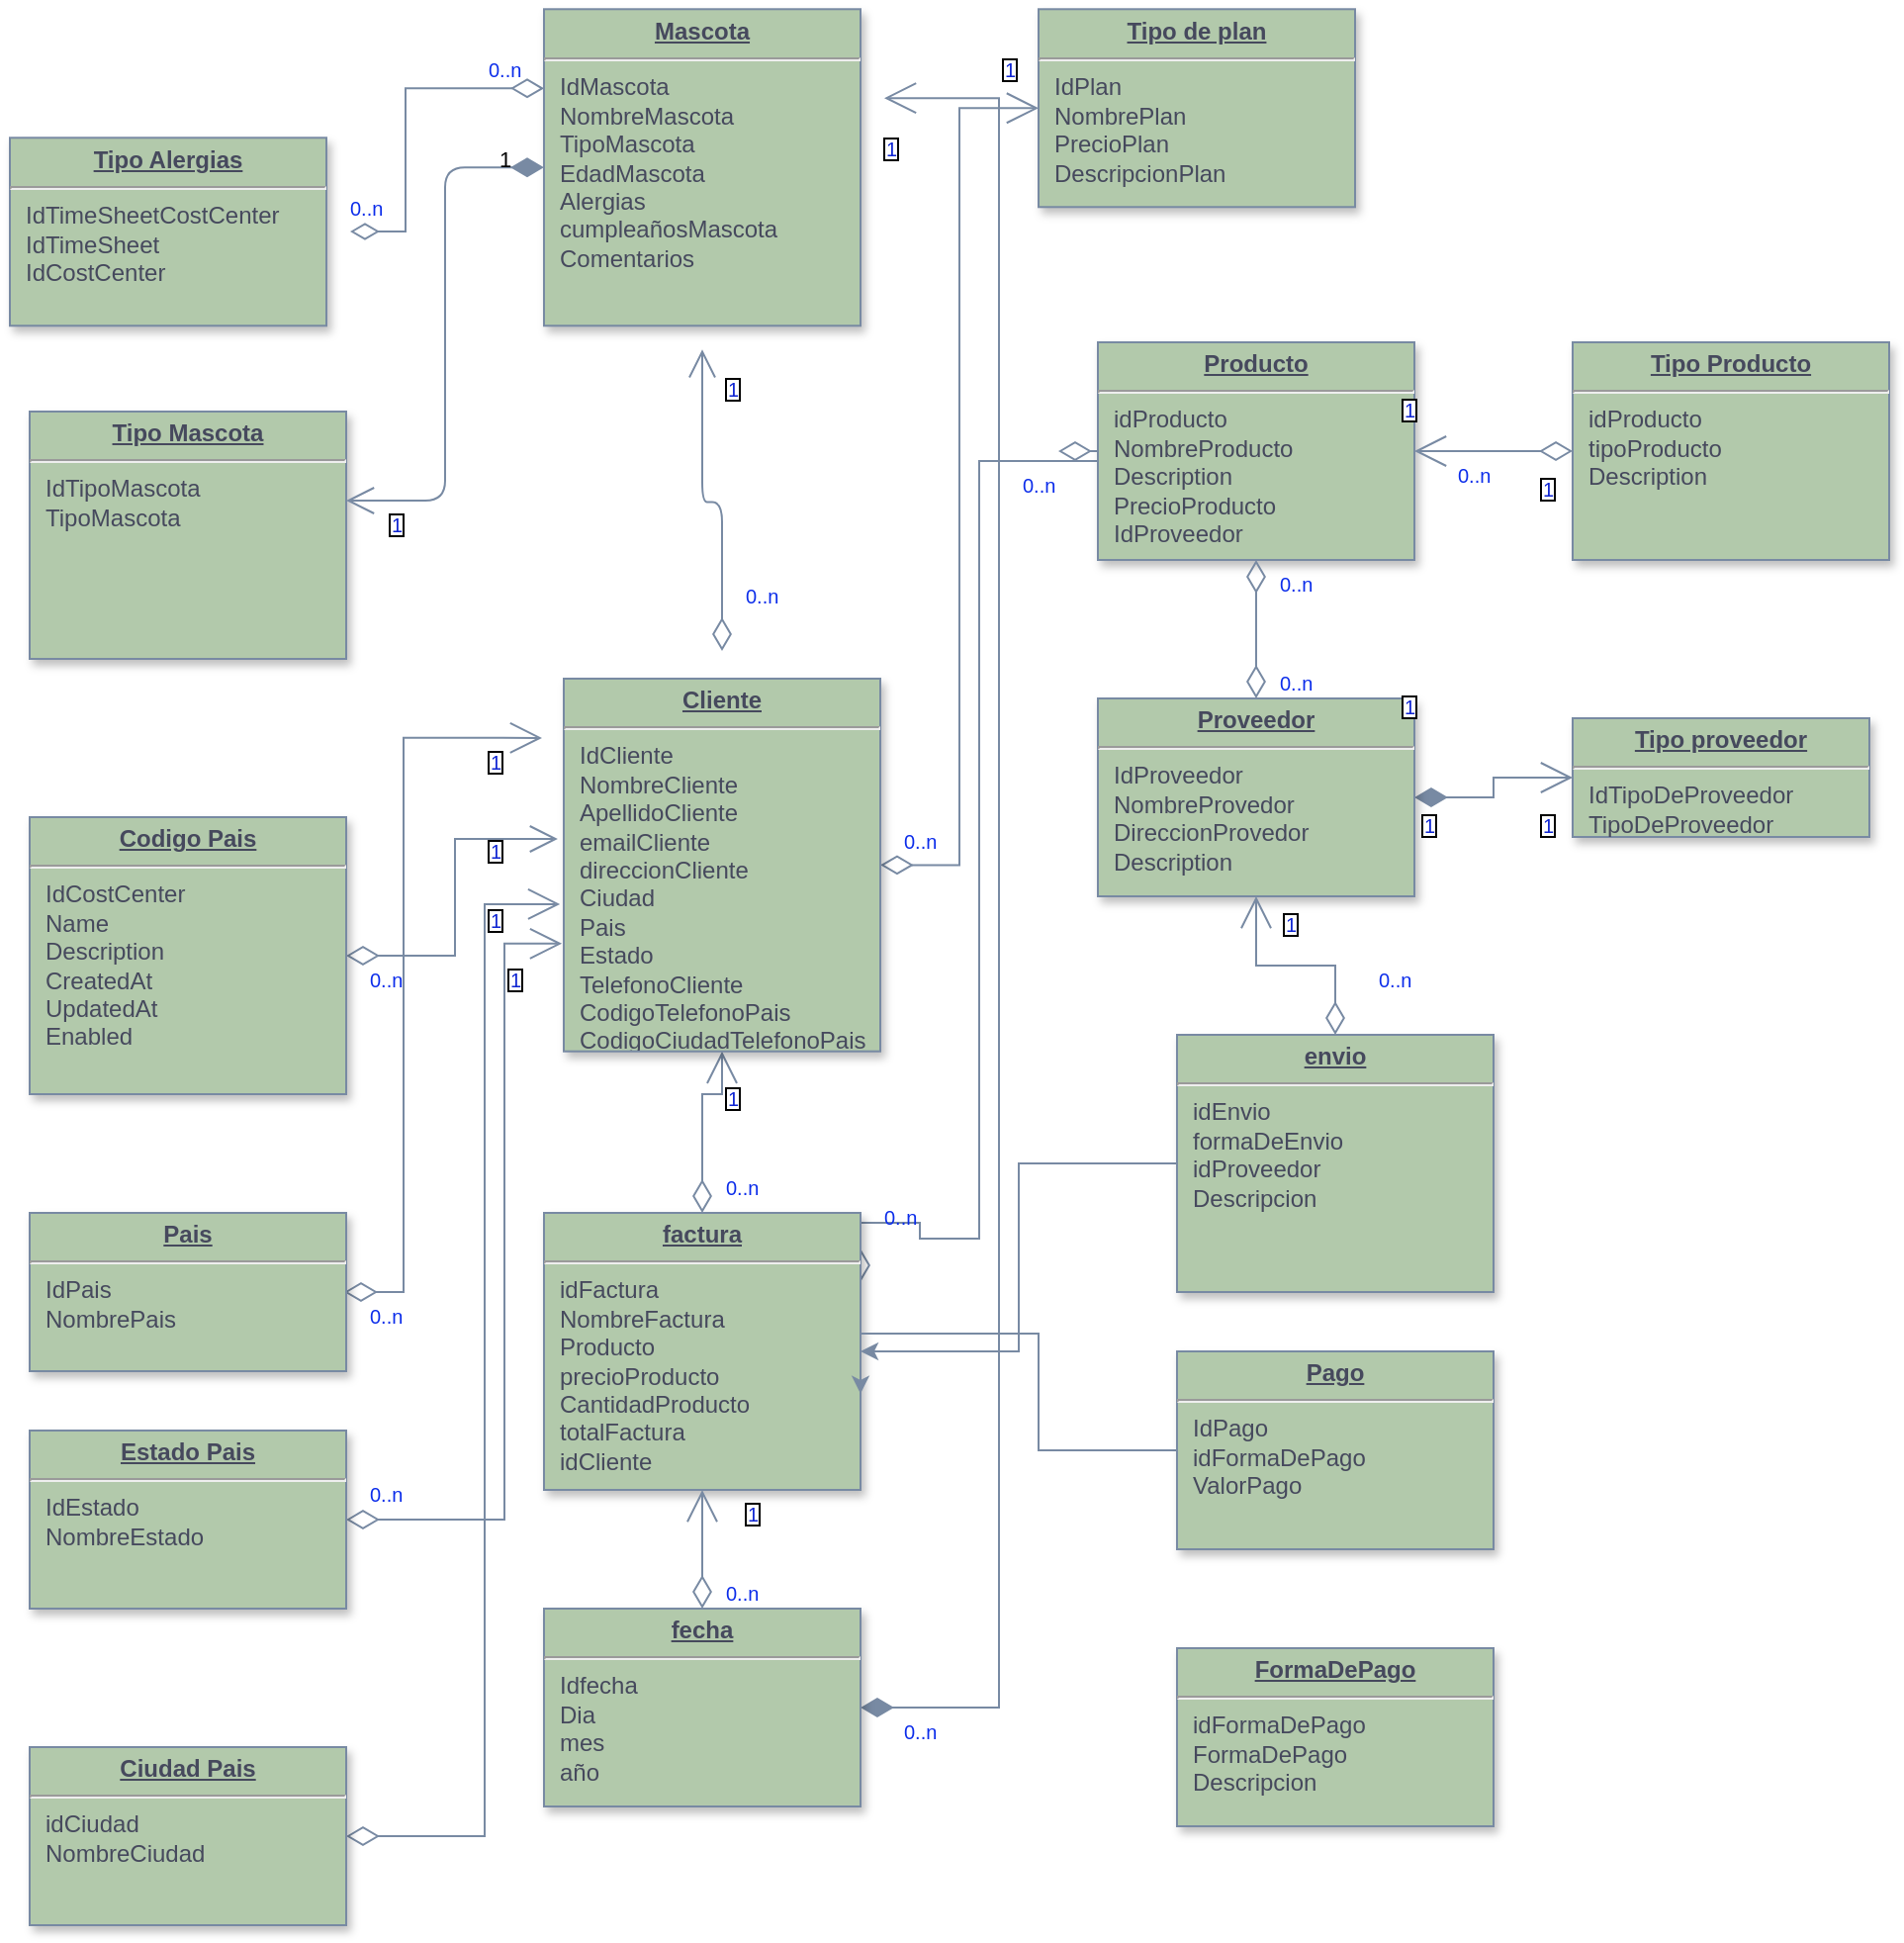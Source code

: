 <mxfile version="21.5.2" type="github">
  <diagram name="Page-1" id="efa7a0a1-bf9b-a30e-e6df-94a7791c09e9">
    <mxGraphModel dx="954" dy="616" grid="1" gridSize="10" guides="1" tooltips="1" connect="1" arrows="1" fold="1" page="1" pageScale="1" pageWidth="826" pageHeight="1169" background="none" math="0" shadow="0">
      <root>
        <mxCell id="0" />
        <mxCell id="1" parent="0" />
        <mxCell id="gGvGNdHiFjoysnDy3TcG-156" style="edgeStyle=orthogonalEdgeStyle;rounded=0;orthogonalLoop=1;jettySize=auto;html=1;entryX=1;entryY=0.25;entryDx=0;entryDy=0;strokeColor=#788AA3;fontColor=#46495D;fillColor=#B2C9AB;startArrow=diamondThin;startFill=0;endArrow=diamondThin;endFill=0;targetPerimeterSpacing=12;endSize=14;sourcePerimeterSpacing=12;startSize=14;" edge="1" parent="1" target="26">
          <mxGeometry relative="1" as="geometry">
            <mxPoint x="540" y="245" as="sourcePoint" />
            <Array as="points">
              <mxPoint x="560" y="245" />
              <mxPoint x="560" y="250" />
              <mxPoint x="500" y="250" />
              <mxPoint x="500" y="643" />
              <mxPoint x="470" y="643" />
              <mxPoint x="470" y="635" />
            </Array>
          </mxGeometry>
        </mxCell>
        <mxCell id="19" value="&lt;p style=&quot;margin: 0px; margin-top: 4px; text-align: center; text-decoration: underline;&quot;&gt;&lt;strong&gt;Producto&lt;/strong&gt;&lt;/p&gt;&lt;hr&gt;&lt;p style=&quot;margin: 0px; margin-left: 8px;&quot;&gt;idProducto&lt;/p&gt;&lt;p style=&quot;margin: 0px; margin-left: 8px;&quot;&gt;NombreProducto&lt;/p&gt;&lt;p style=&quot;margin: 0px; margin-left: 8px;&quot;&gt;Description&lt;/p&gt;&lt;p style=&quot;margin: 0px; margin-left: 8px;&quot;&gt;PrecioProducto&lt;/p&gt;&lt;p style=&quot;margin: 0px; margin-left: 8px;&quot;&gt;IdProveedor&lt;/p&gt;" style="verticalAlign=top;align=left;overflow=fill;fontSize=12;fontFamily=Helvetica;html=1;strokeColor=#788AA3;shadow=1;fillColor=#B2C9AB;fontColor=#46495D;labelBackgroundColor=none;" parent="1" vertex="1">
          <mxGeometry x="560" y="190" width="160" height="110" as="geometry" />
        </mxCell>
        <mxCell id="20" value="&lt;p style=&quot;margin: 0px; margin-top: 4px; text-align: center; text-decoration: underline;&quot;&gt;&lt;strong&gt;Tipo Mascota&lt;/strong&gt;&lt;/p&gt;&lt;hr&gt;&lt;p style=&quot;margin: 0px; margin-left: 8px;&quot;&gt;IdTipoMascota&lt;/p&gt;&lt;p style=&quot;margin: 0px; margin-left: 8px;&quot;&gt;TipoMascota&lt;/p&gt;" style="verticalAlign=top;align=left;overflow=fill;fontSize=12;fontFamily=Helvetica;html=1;strokeColor=#788AA3;shadow=1;fillColor=#B2C9AB;fontColor=#46495D;labelBackgroundColor=none;" parent="1" vertex="1">
          <mxGeometry x="20.0" y="225.0" width="160" height="125" as="geometry" />
        </mxCell>
        <mxCell id="gGvGNdHiFjoysnDy3TcG-118" style="edgeStyle=orthogonalEdgeStyle;rounded=0;orthogonalLoop=1;jettySize=auto;html=1;exitX=0;exitY=0.25;exitDx=0;exitDy=0;labelBackgroundColor=none;strokeColor=#788AA3;fontColor=default;startArrow=diamondThin;startFill=0;endSize=12;startSize=14;endArrow=diamondThin;endFill=0;targetPerimeterSpacing=12;sourcePerimeterSpacing=14;" edge="1" parent="1" source="21" target="31">
          <mxGeometry relative="1" as="geometry">
            <Array as="points">
              <mxPoint x="210" y="62" />
              <mxPoint x="210" y="134" />
            </Array>
          </mxGeometry>
        </mxCell>
        <mxCell id="21" value="&lt;p style=&quot;margin: 0px; margin-top: 4px; text-align: center; text-decoration: underline;&quot;&gt;&lt;strong&gt;Mascota&lt;/strong&gt;&lt;/p&gt;&lt;hr&gt;&lt;p style=&quot;margin: 0px; margin-left: 8px;&quot;&gt;IdMascota&lt;/p&gt;&lt;p style=&quot;margin: 0px; margin-left: 8px;&quot;&gt;NombreMascota&lt;/p&gt;&lt;p style=&quot;margin: 0px; margin-left: 8px;&quot;&gt;TipoMascota&lt;/p&gt;&lt;p style=&quot;margin: 0px; margin-left: 8px;&quot;&gt;EdadMascota&lt;/p&gt;&lt;p style=&quot;margin: 0px; margin-left: 8px;&quot;&gt;Alergias&lt;/p&gt;&lt;p style=&quot;margin: 0px; margin-left: 8px;&quot;&gt;cumpleañosMascota&lt;/p&gt;&lt;p style=&quot;margin: 0px; margin-left: 8px;&quot;&gt;Comentarios&lt;/p&gt;" style="verticalAlign=top;align=left;overflow=fill;fontSize=12;fontFamily=Helvetica;html=1;strokeColor=#788AA3;shadow=1;fillColor=#B2C9AB;fontColor=#46495D;labelBackgroundColor=none;" parent="1" vertex="1">
          <mxGeometry x="280" y="21.64" width="160" height="160" as="geometry" />
        </mxCell>
        <mxCell id="23" value="&lt;p style=&quot;margin: 0px; margin-top: 4px; text-align: center; text-decoration: underline;&quot;&gt;&lt;b&gt;Tipo de plan&lt;/b&gt;&lt;/p&gt;&lt;hr&gt;&lt;p style=&quot;margin: 0px; margin-left: 8px;&quot;&gt;IdPlan&lt;/p&gt;&lt;p style=&quot;margin: 0px; margin-left: 8px;&quot;&gt;NombrePlan&lt;/p&gt;&lt;p style=&quot;margin: 0px; margin-left: 8px;&quot;&gt;PrecioPlan&lt;/p&gt;&lt;p style=&quot;margin: 0px; margin-left: 8px;&quot;&gt;DescripcionPlan&lt;/p&gt;" style="verticalAlign=top;align=left;overflow=fill;fontSize=12;fontFamily=Helvetica;html=1;strokeColor=#788AA3;shadow=1;fillColor=#B2C9AB;fontColor=#46495D;labelBackgroundColor=none;" parent="1" vertex="1">
          <mxGeometry x="530.0" y="21.64" width="160" height="100" as="geometry" />
        </mxCell>
        <mxCell id="gGvGNdHiFjoysnDy3TcG-122" style="edgeStyle=orthogonalEdgeStyle;rounded=0;orthogonalLoop=1;jettySize=auto;html=1;exitX=0.5;exitY=0;exitDx=0;exitDy=0;entryX=0.5;entryY=1;entryDx=0;entryDy=0;labelBackgroundColor=none;strokeColor=#788AA3;fontColor=default;startArrow=diamondThin;startFill=0;endArrow=diamondThin;endFill=0;targetPerimeterSpacing=12;endSize=14;sourcePerimeterSpacing=12;startSize=14;" edge="1" parent="1" source="24" target="19">
          <mxGeometry relative="1" as="geometry" />
        </mxCell>
        <mxCell id="gGvGNdHiFjoysnDy3TcG-128" style="edgeStyle=orthogonalEdgeStyle;rounded=0;orthogonalLoop=1;jettySize=auto;html=1;entryX=0;entryY=0.5;entryDx=0;entryDy=0;strokeColor=#788AA3;fontColor=#46495D;fillColor=#B2C9AB;startArrow=diamondThin;startFill=1;targetPerimeterSpacing=12;endSize=14;sourcePerimeterSpacing=12;startSize=14;endArrow=open;endFill=0;exitX=1;exitY=0.5;exitDx=0;exitDy=0;" edge="1" parent="1" source="24" target="27">
          <mxGeometry relative="1" as="geometry">
            <mxPoint x="710" y="510" as="sourcePoint" />
          </mxGeometry>
        </mxCell>
        <mxCell id="24" value="&lt;p style=&quot;margin: 0px; margin-top: 4px; text-align: center; text-decoration: underline;&quot;&gt;&lt;strong&gt;Proveedor&lt;/strong&gt;&lt;/p&gt;&lt;hr&gt;&lt;p style=&quot;margin: 0px; margin-left: 8px;&quot;&gt;IdProveedor&lt;/p&gt;&lt;p style=&quot;margin: 0px; margin-left: 8px;&quot;&gt;NombreProvedor&lt;/p&gt;&lt;p style=&quot;margin: 0px; margin-left: 8px;&quot;&gt;DireccionProvedor&lt;/p&gt;&lt;p style=&quot;margin: 0px; margin-left: 8px;&quot;&gt;Description&lt;/p&gt;" style="verticalAlign=top;align=left;overflow=fill;fontSize=12;fontFamily=Helvetica;html=1;strokeColor=#788AA3;shadow=1;fillColor=#B2C9AB;fontColor=#46495D;labelBackgroundColor=none;" parent="1" vertex="1">
          <mxGeometry x="560" y="370" width="160" height="100" as="geometry" />
        </mxCell>
        <mxCell id="gGvGNdHiFjoysnDy3TcG-119" style="edgeStyle=orthogonalEdgeStyle;rounded=0;orthogonalLoop=1;jettySize=auto;html=1;exitX=1;exitY=0.5;exitDx=0;exitDy=0;entryX=0;entryY=0.5;entryDx=0;entryDy=0;labelBackgroundColor=none;strokeColor=#788AA3;fontColor=default;startArrow=diamondThin;startFill=0;targetPerimeterSpacing=12;endSize=14;sourcePerimeterSpacing=12;startSize=14;endArrow=open;endFill=0;" edge="1" parent="1" source="25" target="23">
          <mxGeometry relative="1" as="geometry" />
        </mxCell>
        <mxCell id="gGvGNdHiFjoysnDy3TcG-126" style="edgeStyle=orthogonalEdgeStyle;rounded=0;orthogonalLoop=1;jettySize=auto;html=1;exitX=0.5;exitY=1;exitDx=0;exitDy=0;entryX=0.5;entryY=0;entryDx=0;entryDy=0;strokeColor=#788AA3;fontColor=#46495D;fillColor=#B2C9AB;endArrow=diamondThin;endFill=0;startArrow=open;startFill=0;targetPerimeterSpacing=12;endSize=14;sourcePerimeterSpacing=12;startSize=14;" edge="1" parent="1" source="25" target="26">
          <mxGeometry relative="1" as="geometry">
            <Array as="points">
              <mxPoint x="370" y="570" />
              <mxPoint x="360" y="570" />
            </Array>
          </mxGeometry>
        </mxCell>
        <mxCell id="25" value="&lt;p style=&quot;margin: 0px; margin-top: 4px; text-align: center; text-decoration: underline;&quot;&gt;&lt;strong&gt;Cliente&lt;/strong&gt;&lt;/p&gt;&lt;hr&gt;&lt;p style=&quot;margin: 0px; margin-left: 8px;&quot;&gt;IdCliente&lt;/p&gt;&lt;p style=&quot;margin: 0px; margin-left: 8px;&quot;&gt;NombreCliente&lt;/p&gt;&lt;p style=&quot;margin: 0px; margin-left: 8px;&quot;&gt;ApellidoCliente&lt;/p&gt;&lt;p style=&quot;margin: 0px; margin-left: 8px;&quot;&gt;emailCliente&lt;/p&gt;&lt;p style=&quot;margin: 0px; margin-left: 8px;&quot;&gt;direccionCliente&lt;/p&gt;&lt;p style=&quot;margin: 0px; margin-left: 8px;&quot;&gt;Ciudad&lt;/p&gt;&lt;p style=&quot;margin: 0px; margin-left: 8px;&quot;&gt;Pais&lt;/p&gt;&lt;p style=&quot;margin: 0px; margin-left: 8px;&quot;&gt;Estado&lt;/p&gt;&lt;p style=&quot;margin: 0px; margin-left: 8px;&quot;&gt;TelefonoCliente&lt;/p&gt;&lt;p style=&quot;margin: 0px; margin-left: 8px;&quot;&gt;CodigoTelefonoPais&lt;/p&gt;&lt;p style=&quot;margin: 0px; margin-left: 8px;&quot;&gt;CodigoCiudadTelefonoPais&lt;/p&gt;" style="verticalAlign=top;align=left;overflow=fill;fontSize=12;fontFamily=Helvetica;html=1;strokeColor=#788AA3;shadow=1;fillColor=#B2C9AB;fontColor=#46495D;labelBackgroundColor=none;" parent="1" vertex="1">
          <mxGeometry x="290" y="360" width="160" height="188.36" as="geometry" />
        </mxCell>
        <mxCell id="26" value="&lt;p style=&quot;margin: 0px; margin-top: 4px; text-align: center; text-decoration: underline;&quot;&gt;&lt;strong&gt;factura&lt;/strong&gt;&lt;/p&gt;&lt;hr&gt;&lt;p style=&quot;margin: 0px; margin-left: 8px;&quot;&gt;idFactura&lt;/p&gt;&lt;p style=&quot;margin: 0px; margin-left: 8px;&quot;&gt;NombreFactura&lt;/p&gt;&lt;p style=&quot;margin: 0px; margin-left: 8px;&quot;&gt;Producto&lt;/p&gt;&lt;p style=&quot;margin: 0px; margin-left: 8px;&quot;&gt;precioProducto&lt;/p&gt;&lt;p style=&quot;margin: 0px; margin-left: 8px;&quot;&gt;CantidadProducto&lt;/p&gt;&lt;p style=&quot;margin: 0px; margin-left: 8px;&quot;&gt;totalFactura&lt;/p&gt;&lt;p style=&quot;margin: 0px; margin-left: 8px;&quot;&gt;idCliente&lt;/p&gt;" style="verticalAlign=top;align=left;overflow=fill;fontSize=12;fontFamily=Helvetica;html=1;strokeColor=#788AA3;shadow=1;fillColor=#B2C9AB;fontColor=#46495D;labelBackgroundColor=none;" parent="1" vertex="1">
          <mxGeometry x="280" y="630" width="160" height="140" as="geometry" />
        </mxCell>
        <mxCell id="27" value="&lt;p style=&quot;margin: 0px; margin-top: 4px; text-align: center; text-decoration: underline;&quot;&gt;&lt;strong&gt;Tipo proveedor&lt;/strong&gt;&lt;/p&gt;&lt;hr&gt;&lt;p style=&quot;margin: 0px; margin-left: 8px;&quot;&gt;IdTipoDeProveedor&lt;br&gt;TipoDeProveedor&lt;/p&gt;&lt;p style=&quot;margin: 0px; margin-left: 8px;&quot;&gt;&lt;br&gt;&lt;/p&gt;" style="verticalAlign=top;align=left;overflow=fill;fontSize=12;fontFamily=Helvetica;html=1;strokeColor=#788AA3;shadow=1;fillColor=#B2C9AB;fontColor=#46495D;labelBackgroundColor=none;" parent="1" vertex="1">
          <mxGeometry x="800" y="380" width="150" height="60" as="geometry" />
        </mxCell>
        <mxCell id="gGvGNdHiFjoysnDy3TcG-135" style="edgeStyle=orthogonalEdgeStyle;rounded=0;orthogonalLoop=1;jettySize=auto;html=1;exitX=1;exitY=0.5;exitDx=0;exitDy=0;entryX=0;entryY=0.159;entryDx=0;entryDy=0;entryPerimeter=0;strokeColor=#788AA3;fontColor=#46495D;fillColor=#B2C9AB;targetPerimeterSpacing=12;endSize=14;sourcePerimeterSpacing=12;startSize=14;startArrow=diamondThin;startFill=0;endArrow=open;endFill=0;" edge="1" parent="1">
          <mxGeometry relative="1" as="geometry">
            <mxPoint x="179" y="670" as="sourcePoint" />
            <mxPoint x="279" y="389.949" as="targetPoint" />
            <Array as="points">
              <mxPoint x="209" y="670" />
              <mxPoint x="209" y="390" />
            </Array>
          </mxGeometry>
        </mxCell>
        <mxCell id="28" value="&lt;p style=&quot;margin: 0px; margin-top: 4px; text-align: center; text-decoration: underline;&quot;&gt;&lt;strong&gt;Pais&lt;/strong&gt;&lt;/p&gt;&lt;hr&gt;&lt;p style=&quot;margin: 0px; margin-left: 8px;&quot;&gt;IdPais&lt;/p&gt;&lt;p style=&quot;margin: 0px; margin-left: 8px;&quot;&gt;NombrePais&lt;/p&gt;" style="verticalAlign=top;align=left;overflow=fill;fontSize=12;fontFamily=Helvetica;html=1;strokeColor=#788AA3;shadow=1;fillColor=#B2C9AB;fontColor=#46495D;labelBackgroundColor=none;" parent="1" vertex="1">
          <mxGeometry x="20" y="630" width="160" height="80" as="geometry" />
        </mxCell>
        <mxCell id="gGvGNdHiFjoysnDy3TcG-121" style="edgeStyle=orthogonalEdgeStyle;rounded=0;orthogonalLoop=1;jettySize=auto;html=1;exitX=0;exitY=0.5;exitDx=0;exitDy=0;entryX=1;entryY=0.5;entryDx=0;entryDy=0;labelBackgroundColor=none;strokeColor=#788AA3;fontColor=default;startArrow=diamondThin;startFill=0;endArrow=open;endFill=0;targetPerimeterSpacing=12;endSize=14;sourcePerimeterSpacing=12;startSize=14;" edge="1" parent="1" source="29" target="19">
          <mxGeometry relative="1" as="geometry" />
        </mxCell>
        <mxCell id="29" value="&lt;p style=&quot;margin: 0px; margin-top: 4px; text-align: center; text-decoration: underline;&quot;&gt;&lt;b&gt;Tipo Producto&lt;/b&gt;&lt;/p&gt;&lt;hr&gt;&lt;p style=&quot;margin: 0px; margin-left: 8px;&quot;&gt;idProducto&lt;/p&gt;&lt;p style=&quot;margin: 0px; margin-left: 8px;&quot;&gt;tipoProducto&lt;/p&gt;&lt;p style=&quot;margin: 0px; margin-left: 8px;&quot;&gt;Description&lt;/p&gt;&lt;p style=&quot;margin: 0px; margin-left: 8px;&quot;&gt;&lt;br&gt;&lt;/p&gt;" style="verticalAlign=top;align=left;overflow=fill;fontSize=12;fontFamily=Helvetica;html=1;strokeColor=#788AA3;shadow=1;fillColor=#B2C9AB;fontColor=#46495D;labelBackgroundColor=none;" parent="1" vertex="1">
          <mxGeometry x="800" y="190" width="160" height="110" as="geometry" />
        </mxCell>
        <mxCell id="gGvGNdHiFjoysnDy3TcG-129" style="edgeStyle=orthogonalEdgeStyle;rounded=0;orthogonalLoop=1;jettySize=auto;html=1;exitX=0;exitY=0.5;exitDx=0;exitDy=0;strokeColor=#788AA3;fontColor=#46495D;fillColor=#B2C9AB;" edge="1" parent="1" source="30" target="26">
          <mxGeometry relative="1" as="geometry" />
        </mxCell>
        <mxCell id="gGvGNdHiFjoysnDy3TcG-130" style="edgeStyle=orthogonalEdgeStyle;rounded=0;orthogonalLoop=1;jettySize=auto;html=1;exitX=0.5;exitY=0;exitDx=0;exitDy=0;entryX=0.5;entryY=1;entryDx=0;entryDy=0;strokeColor=#788AA3;fontColor=#46495D;fillColor=#B2C9AB;endArrow=open;endFill=0;startArrow=diamondThin;startFill=0;targetPerimeterSpacing=12;endSize=14;sourcePerimeterSpacing=12;startSize=14;" edge="1" parent="1" source="30" target="24">
          <mxGeometry relative="1" as="geometry" />
        </mxCell>
        <mxCell id="30" value="&lt;p style=&quot;margin: 0px; margin-top: 4px; text-align: center; text-decoration: underline;&quot;&gt;&lt;strong&gt;envio&lt;/strong&gt;&lt;/p&gt;&lt;hr&gt;&lt;p style=&quot;margin: 0px; margin-left: 8px;&quot;&gt;idEnvio&lt;/p&gt;&lt;p style=&quot;margin: 0px; margin-left: 8px;&quot;&gt;formaDeEnvio&lt;/p&gt;&lt;p style=&quot;margin: 0px; margin-left: 8px;&quot;&gt;idProveedor&lt;/p&gt;&lt;p style=&quot;margin: 0px; margin-left: 8px;&quot;&gt;Descripcion&lt;/p&gt;" style="verticalAlign=top;align=left;overflow=fill;fontSize=12;fontFamily=Helvetica;html=1;strokeColor=#788AA3;shadow=1;fillColor=#B2C9AB;fontColor=#46495D;labelBackgroundColor=none;" parent="1" vertex="1">
          <mxGeometry x="600.0" y="540.0" width="160" height="130" as="geometry" />
        </mxCell>
        <mxCell id="31" value="&lt;p style=&quot;margin: 0px; margin-top: 4px; text-align: center; text-decoration: underline;&quot;&gt;&lt;strong&gt;Tipo Alergias&lt;/strong&gt;&lt;/p&gt;&lt;hr&gt;&lt;p style=&quot;margin: 0px; margin-left: 8px;&quot;&gt;IdTimeSheetCostCenter&lt;/p&gt;&lt;p style=&quot;margin: 0px; margin-left: 8px;&quot;&gt;IdTimeSheet&lt;/p&gt;&lt;p style=&quot;margin: 0px; margin-left: 8px;&quot;&gt;IdCostCenter&lt;/p&gt;" style="verticalAlign=top;align=left;overflow=fill;fontSize=12;fontFamily=Helvetica;html=1;strokeColor=#788AA3;shadow=1;fillColor=#B2C9AB;fontColor=#46495D;labelBackgroundColor=none;" parent="1" vertex="1">
          <mxGeometry x="10" y="86.64" width="160" height="95" as="geometry" />
        </mxCell>
        <mxCell id="gGvGNdHiFjoysnDy3TcG-123" style="edgeStyle=orthogonalEdgeStyle;rounded=0;orthogonalLoop=1;jettySize=auto;html=1;exitX=1;exitY=0.5;exitDx=0;exitDy=0;entryX=-0.019;entryY=0.43;entryDx=0;entryDy=0;entryPerimeter=0;labelBackgroundColor=none;strokeColor=#788AA3;fontColor=default;endArrow=open;endFill=0;startArrow=diamondThin;startFill=0;targetPerimeterSpacing=12;sourcePerimeterSpacing=14;endSize=12;startSize=14;" edge="1" parent="1" source="32" target="25">
          <mxGeometry relative="1" as="geometry" />
        </mxCell>
        <mxCell id="32" value="&lt;p style=&quot;margin: 0px; margin-top: 4px; text-align: center; text-decoration: underline;&quot;&gt;&lt;strong&gt;Codigo Pais&lt;/strong&gt;&lt;/p&gt;&lt;hr&gt;&lt;p style=&quot;margin: 0px; margin-left: 8px;&quot;&gt;IdCostCenter&lt;/p&gt;&lt;p style=&quot;margin: 0px; margin-left: 8px;&quot;&gt;Name&lt;/p&gt;&lt;p style=&quot;margin: 0px; margin-left: 8px;&quot;&gt;Description&lt;/p&gt;&lt;p style=&quot;margin: 0px; margin-left: 8px;&quot;&gt;CreatedAt&lt;/p&gt;&lt;p style=&quot;margin: 0px; margin-left: 8px;&quot;&gt;UpdatedAt&lt;/p&gt;&lt;p style=&quot;margin: 0px; margin-left: 8px;&quot;&gt;Enabled&lt;/p&gt;" style="verticalAlign=top;align=left;overflow=fill;fontSize=12;fontFamily=Helvetica;html=1;strokeColor=#788AA3;shadow=1;fillColor=#B2C9AB;fontColor=#46495D;labelBackgroundColor=none;" parent="1" vertex="1">
          <mxGeometry x="20.0" y="430.0" width="160" height="140" as="geometry" />
        </mxCell>
        <mxCell id="gGvGNdHiFjoysnDy3TcG-133" style="edgeStyle=orthogonalEdgeStyle;rounded=0;orthogonalLoop=1;jettySize=auto;html=1;exitX=1;exitY=0.5;exitDx=0;exitDy=0;entryX=-0.012;entryY=0.605;entryDx=0;entryDy=0;entryPerimeter=0;strokeColor=#788AA3;fontColor=#46495D;fillColor=#B2C9AB;startArrow=diamondThin;startFill=0;targetPerimeterSpacing=12;endSize=14;sourcePerimeterSpacing=12;startSize=14;endArrow=open;endFill=0;" edge="1" parent="1" source="33" target="25">
          <mxGeometry relative="1" as="geometry">
            <Array as="points">
              <mxPoint x="250" y="945" />
              <mxPoint x="250" y="474" />
            </Array>
          </mxGeometry>
        </mxCell>
        <mxCell id="33" value="&lt;p style=&quot;margin: 0px; margin-top: 4px; text-align: center; text-decoration: underline;&quot;&gt;&lt;strong&gt;Ciudad Pais&lt;/strong&gt;&lt;/p&gt;&lt;hr&gt;&lt;p style=&quot;margin: 0px; margin-left: 8px;&quot;&gt;idCiudad&lt;/p&gt;&lt;p style=&quot;margin: 0px; margin-left: 8px;&quot;&gt;NombreCiudad&lt;/p&gt;" style="verticalAlign=top;align=left;overflow=fill;fontSize=12;fontFamily=Helvetica;html=1;strokeColor=#788AA3;shadow=1;fillColor=#B2C9AB;fontColor=#46495D;labelBackgroundColor=none;" parent="1" vertex="1">
          <mxGeometry x="20" y="900.0" width="160" height="90" as="geometry" />
        </mxCell>
        <mxCell id="gGvGNdHiFjoysnDy3TcG-125" style="edgeStyle=orthogonalEdgeStyle;rounded=0;orthogonalLoop=1;jettySize=auto;html=1;exitX=1;exitY=0.5;exitDx=0;exitDy=0;entryX=-0.006;entryY=0.711;entryDx=0;entryDy=0;entryPerimeter=0;labelBackgroundColor=none;strokeColor=#788AA3;fontColor=default;targetPerimeterSpacing=12;endSize=14;sourcePerimeterSpacing=12;startSize=14;startArrow=diamondThin;startFill=0;endArrow=open;endFill=0;" edge="1" parent="1" source="34" target="25">
          <mxGeometry relative="1" as="geometry">
            <Array as="points">
              <mxPoint x="260" y="785" />
              <mxPoint x="260" y="494" />
            </Array>
          </mxGeometry>
        </mxCell>
        <mxCell id="34" value="&lt;p style=&quot;margin: 0px ; margin-top: 4px ; text-align: center ; text-decoration: underline&quot;&gt;&lt;strong&gt;Estado Pais&lt;/strong&gt;&lt;/p&gt;&lt;hr&gt;&lt;p style=&quot;margin: 0px ; margin-left: 8px&quot;&gt;IdEstado&lt;/p&gt;&lt;p style=&quot;margin: 0px ; margin-left: 8px&quot;&gt;NombreEstado&lt;/p&gt;&lt;p style=&quot;margin: 0px ; margin-left: 8px&quot;&gt;&lt;br&gt;&lt;/p&gt;" style="verticalAlign=top;align=left;overflow=fill;fontSize=12;fontFamily=Helvetica;html=1;strokeColor=#788AA3;shadow=1;fillColor=#B2C9AB;fontColor=#46495D;labelBackgroundColor=none;" parent="1" vertex="1">
          <mxGeometry x="20" y="740" width="160" height="90" as="geometry" />
        </mxCell>
        <mxCell id="gGvGNdHiFjoysnDy3TcG-131" style="edgeStyle=orthogonalEdgeStyle;rounded=0;orthogonalLoop=1;jettySize=auto;html=1;exitX=0;exitY=0.5;exitDx=0;exitDy=0;entryX=1;entryY=0.653;entryDx=0;entryDy=0;entryPerimeter=0;strokeColor=#788AA3;fontColor=#46495D;fillColor=#B2C9AB;" edge="1" parent="1" source="35" target="26">
          <mxGeometry relative="1" as="geometry">
            <Array as="points">
              <mxPoint x="530" y="750" />
              <mxPoint x="530" y="691" />
            </Array>
          </mxGeometry>
        </mxCell>
        <mxCell id="35" value="&lt;p style=&quot;margin: 0px; margin-top: 4px; text-align: center; text-decoration: underline;&quot;&gt;&lt;strong&gt;Pago&lt;/strong&gt;&lt;/p&gt;&lt;hr&gt;&lt;p style=&quot;margin: 0px; margin-left: 8px;&quot;&gt;IdPago&lt;/p&gt;&lt;p style=&quot;margin: 0px; margin-left: 8px;&quot;&gt;idFormaDePago&lt;/p&gt;&lt;p style=&quot;margin: 0px; margin-left: 8px;&quot;&gt;ValorPago&lt;/p&gt;&lt;p style=&quot;margin: 0px; margin-left: 8px;&quot;&gt;&lt;br&gt;&lt;/p&gt;" style="verticalAlign=top;align=left;overflow=fill;fontSize=12;fontFamily=Helvetica;html=1;strokeColor=#788AA3;shadow=1;fillColor=#B2C9AB;fontColor=#46495D;labelBackgroundColor=none;" parent="1" vertex="1">
          <mxGeometry x="600" y="700" width="160" height="100" as="geometry" />
        </mxCell>
        <mxCell id="90" value="" style="endArrow=open;endSize=12;startArrow=diamondThin;startSize=14;startFill=0;edgeStyle=orthogonalEdgeStyle;labelBackgroundColor=none;strokeColor=#788AA3;fontColor=default;targetPerimeterSpacing=12;sourcePerimeterSpacing=14;" parent="1" source="25" target="21" edge="1">
          <mxGeometry x="620" y="340" as="geometry">
            <mxPoint x="620" y="340" as="sourcePoint" />
            <mxPoint x="780" y="340" as="targetPoint" />
          </mxGeometry>
        </mxCell>
        <mxCell id="91" value="0..n" style="resizable=0;align=left;verticalAlign=top;labelBackgroundColor=none;fontSize=10;strokeColor=#788AA3;shadow=1;fillColor=#B2C9AB;fontColor=#0b2cea;" parent="90" connectable="0" vertex="1">
          <mxGeometry x="-1" relative="1" as="geometry">
            <mxPoint x="10" y="-40" as="offset" />
          </mxGeometry>
        </mxCell>
        <mxCell id="92" value="1" style="resizable=0;align=right;verticalAlign=top;labelBackgroundColor=default;fontSize=10;strokeColor=#788AA3;shadow=1;fillColor=#B2C9AB;fontColor=#0f25d2;labelBorderColor=default;" parent="90" connectable="0" vertex="1">
          <mxGeometry x="1" relative="1" as="geometry">
            <mxPoint x="20" y="8" as="offset" />
          </mxGeometry>
        </mxCell>
        <mxCell id="103" value="1" style="endArrow=open;endSize=12;startArrow=diamondThin;startSize=14;startFill=1;edgeStyle=orthogonalEdgeStyle;align=left;verticalAlign=bottom;labelBackgroundColor=none;strokeColor=#788AA3;fontColor=default;" parent="1" source="21" target="20" edge="1">
          <mxGeometry x="-0.818" y="5.0" relative="1" as="geometry">
            <mxPoint x="80" y="510" as="sourcePoint" />
            <mxPoint x="240" y="510" as="targetPoint" />
            <mxPoint as="offset" />
            <Array as="points">
              <mxPoint x="230" y="102" />
              <mxPoint x="230" y="270" />
            </Array>
          </mxGeometry>
        </mxCell>
        <mxCell id="gGvGNdHiFjoysnDy3TcG-127" style="edgeStyle=orthogonalEdgeStyle;rounded=0;orthogonalLoop=1;jettySize=auto;html=1;exitX=0.5;exitY=0;exitDx=0;exitDy=0;entryX=0.5;entryY=1;entryDx=0;entryDy=0;strokeColor=#788AA3;fontColor=#46495D;fillColor=#B2C9AB;endArrow=open;endFill=0;startArrow=diamondThin;startFill=0;targetPerimeterSpacing=12;endSize=14;sourcePerimeterSpacing=12;startSize=14;" edge="1" parent="1" source="gGvGNdHiFjoysnDy3TcG-114" target="26">
          <mxGeometry relative="1" as="geometry" />
        </mxCell>
        <mxCell id="gGvGNdHiFjoysnDy3TcG-134" style="edgeStyle=orthogonalEdgeStyle;rounded=0;orthogonalLoop=1;jettySize=auto;html=1;exitX=1;exitY=0.5;exitDx=0;exitDy=0;strokeColor=#788AA3;fontColor=#46495D;fillColor=#B2C9AB;startArrow=diamondThin;startFill=1;targetPerimeterSpacing=12;endSize=14;sourcePerimeterSpacing=12;startSize=14;endArrow=open;endFill=0;" edge="1" parent="1">
          <mxGeometry relative="1" as="geometry">
            <mxPoint x="440" y="880" as="sourcePoint" />
            <mxPoint x="452" y="66.6" as="targetPoint" />
            <Array as="points">
              <mxPoint x="510" y="880" />
              <mxPoint x="510" y="66.64" />
            </Array>
          </mxGeometry>
        </mxCell>
        <mxCell id="gGvGNdHiFjoysnDy3TcG-114" value="&lt;p style=&quot;margin: 0px; margin-top: 4px; text-align: center; text-decoration: underline;&quot;&gt;&lt;strong&gt;fecha&lt;/strong&gt;&lt;/p&gt;&lt;hr&gt;&lt;p style=&quot;margin: 0px; margin-left: 8px;&quot;&gt;Idfecha&lt;/p&gt;&lt;p style=&quot;margin: 0px; margin-left: 8px;&quot;&gt;Dia&lt;/p&gt;&lt;p style=&quot;margin: 0px; margin-left: 8px;&quot;&gt;mes&lt;/p&gt;&lt;p style=&quot;margin: 0px; margin-left: 8px;&quot;&gt;año&lt;/p&gt;&lt;p style=&quot;margin: 0px; margin-left: 8px;&quot;&gt;&lt;br&gt;&lt;/p&gt;" style="verticalAlign=top;align=left;overflow=fill;fontSize=12;fontFamily=Helvetica;html=1;strokeColor=#788AA3;shadow=1;fillColor=#B2C9AB;fontColor=#46495D;labelBackgroundColor=none;" vertex="1" parent="1">
          <mxGeometry x="280" y="830" width="160" height="100" as="geometry" />
        </mxCell>
        <mxCell id="gGvGNdHiFjoysnDy3TcG-136" value="1" style="resizable=0;align=right;verticalAlign=top;labelBackgroundColor=default;fontSize=10;strokeColor=#788AA3;shadow=1;fillColor=#B2C9AB;fontColor=#0f25d2;labelBorderColor=default;" connectable="0" vertex="1" parent="1">
          <mxGeometry x="260" y="390" as="geometry" />
        </mxCell>
        <mxCell id="gGvGNdHiFjoysnDy3TcG-137" value="1" style="resizable=0;align=right;verticalAlign=top;labelBackgroundColor=default;fontSize=10;strokeColor=#788AA3;shadow=1;fillColor=#B2C9AB;fontColor=#0f25d2;labelBorderColor=default;" connectable="0" vertex="1" parent="1">
          <mxGeometry x="260" y="435" as="geometry" />
        </mxCell>
        <mxCell id="gGvGNdHiFjoysnDy3TcG-138" value="1" style="resizable=0;align=right;verticalAlign=top;labelBackgroundColor=default;fontSize=10;strokeColor=#788AA3;shadow=1;fillColor=#B2C9AB;fontColor=#0f25d2;labelBorderColor=default;" connectable="0" vertex="1" parent="1">
          <mxGeometry x="260" y="470" as="geometry" />
        </mxCell>
        <mxCell id="gGvGNdHiFjoysnDy3TcG-139" value="1" style="resizable=0;align=right;verticalAlign=top;labelBackgroundColor=default;fontSize=10;strokeColor=#788AA3;shadow=1;fillColor=#B2C9AB;fontColor=#0f25d2;labelBorderColor=default;" connectable="0" vertex="1" parent="1">
          <mxGeometry x="270" y="500" as="geometry" />
        </mxCell>
        <mxCell id="gGvGNdHiFjoysnDy3TcG-140" value="1" style="resizable=0;align=right;verticalAlign=top;labelBackgroundColor=default;fontSize=10;strokeColor=#788AA3;shadow=1;fillColor=#B2C9AB;fontColor=#0f25d2;labelBorderColor=default;" connectable="0" vertex="1" parent="1">
          <mxGeometry x="210" y="270" as="geometry" />
        </mxCell>
        <mxCell id="gGvGNdHiFjoysnDy3TcG-141" value="1" style="resizable=0;align=right;verticalAlign=top;labelBackgroundColor=default;fontSize=10;strokeColor=#788AA3;shadow=1;fillColor=#B2C9AB;fontColor=#0f25d2;labelBorderColor=default;" connectable="0" vertex="1" parent="1">
          <mxGeometry x="390" y="770" as="geometry" />
        </mxCell>
        <mxCell id="gGvGNdHiFjoysnDy3TcG-142" value="1" style="resizable=0;align=right;verticalAlign=top;labelBackgroundColor=default;fontSize=10;strokeColor=#788AA3;shadow=1;fillColor=#B2C9AB;fontColor=#0f25d2;labelBorderColor=default;" connectable="0" vertex="1" parent="1">
          <mxGeometry x="380" y="560" as="geometry" />
        </mxCell>
        <mxCell id="gGvGNdHiFjoysnDy3TcG-143" value="0..n" style="resizable=0;align=left;verticalAlign=top;labelBackgroundColor=none;fontSize=10;strokeColor=#788AA3;shadow=1;fillColor=#B2C9AB;fontColor=#0b2cea;" connectable="0" vertex="1" parent="1">
          <mxGeometry x="370" y="605" as="geometry" />
        </mxCell>
        <mxCell id="gGvGNdHiFjoysnDy3TcG-144" value="0..n" style="resizable=0;align=left;verticalAlign=top;labelBackgroundColor=none;fontSize=10;strokeColor=#788AA3;shadow=1;fillColor=#B2C9AB;fontColor=#0b2cea;" connectable="0" vertex="1" parent="1">
          <mxGeometry x="370" y="810" as="geometry" />
        </mxCell>
        <mxCell id="gGvGNdHiFjoysnDy3TcG-145" value="0..n" style="resizable=0;align=left;verticalAlign=top;labelBackgroundColor=none;fontSize=10;strokeColor=#788AA3;shadow=1;fillColor=#B2C9AB;fontColor=#0b2cea;" connectable="0" vertex="1" parent="1">
          <mxGeometry x="190" y="760" as="geometry" />
        </mxCell>
        <mxCell id="gGvGNdHiFjoysnDy3TcG-146" value="0..n" style="resizable=0;align=left;verticalAlign=top;labelBackgroundColor=none;fontSize=10;strokeColor=#788AA3;shadow=1;fillColor=#B2C9AB;fontColor=#0b2cea;" connectable="0" vertex="1" parent="1">
          <mxGeometry x="190" y="670" as="geometry" />
        </mxCell>
        <mxCell id="gGvGNdHiFjoysnDy3TcG-147" value="0..n" style="resizable=0;align=left;verticalAlign=top;labelBackgroundColor=none;fontSize=10;strokeColor=#788AA3;shadow=1;fillColor=#B2C9AB;fontColor=#0b2cea;" connectable="0" vertex="1" parent="1">
          <mxGeometry x="190" y="500" as="geometry" />
        </mxCell>
        <mxCell id="gGvGNdHiFjoysnDy3TcG-149" value="0..n" style="resizable=0;align=left;verticalAlign=top;labelBackgroundColor=none;fontSize=10;strokeColor=#788AA3;shadow=1;fillColor=#B2C9AB;fontColor=#0b2cea;" connectable="0" vertex="1" parent="1">
          <mxGeometry x="250" y="40" as="geometry" />
        </mxCell>
        <mxCell id="gGvGNdHiFjoysnDy3TcG-150" value="0..n" style="resizable=0;align=left;verticalAlign=top;labelBackgroundColor=none;fontSize=10;strokeColor=#788AA3;shadow=1;fillColor=#B2C9AB;fontColor=#0b2cea;" connectable="0" vertex="1" parent="1">
          <mxGeometry x="180" y="110" as="geometry" />
        </mxCell>
        <mxCell id="gGvGNdHiFjoysnDy3TcG-151" value="0..n" style="resizable=0;align=left;verticalAlign=top;labelBackgroundColor=none;fontSize=10;strokeColor=#788AA3;shadow=1;fillColor=#B2C9AB;fontColor=#0b2cea;" connectable="0" vertex="1" parent="1">
          <mxGeometry x="460" y="430" as="geometry" />
        </mxCell>
        <mxCell id="gGvGNdHiFjoysnDy3TcG-153" value="1" style="resizable=0;align=right;verticalAlign=top;labelBackgroundColor=default;fontSize=10;strokeColor=#788AA3;shadow=1;fillColor=#B2C9AB;fontColor=#0f25d2;labelBorderColor=default;" connectable="0" vertex="1" parent="1">
          <mxGeometry x="520" y="40" as="geometry" />
        </mxCell>
        <mxCell id="gGvGNdHiFjoysnDy3TcG-154" value="1" style="resizable=0;align=right;verticalAlign=top;labelBackgroundColor=default;fontSize=10;strokeColor=#788AA3;shadow=1;fillColor=#B2C9AB;fontColor=#0f25d2;labelBorderColor=default;" connectable="0" vertex="1" parent="1">
          <mxGeometry x="460" y="80" as="geometry" />
        </mxCell>
        <mxCell id="gGvGNdHiFjoysnDy3TcG-155" value="0..n" style="resizable=0;align=left;verticalAlign=top;labelBackgroundColor=none;fontSize=10;strokeColor=#788AA3;shadow=1;fillColor=#B2C9AB;fontColor=#0b2cea;" connectable="0" vertex="1" parent="1">
          <mxGeometry x="460" y="880" as="geometry" />
        </mxCell>
        <mxCell id="gGvGNdHiFjoysnDy3TcG-157" value="0..n" style="resizable=0;align=left;verticalAlign=top;labelBackgroundColor=none;fontSize=10;strokeColor=#788AA3;shadow=1;fillColor=#B2C9AB;fontColor=#0b2cea;" connectable="0" vertex="1" parent="1">
          <mxGeometry x="520" y="250" as="geometry" />
        </mxCell>
        <mxCell id="gGvGNdHiFjoysnDy3TcG-158" value="0..n" style="resizable=0;align=left;verticalAlign=top;labelBackgroundColor=none;fontSize=10;strokeColor=#788AA3;shadow=1;fillColor=#B2C9AB;fontColor=#0b2cea;" connectable="0" vertex="1" parent="1">
          <mxGeometry x="450" y="620" as="geometry" />
        </mxCell>
        <mxCell id="gGvGNdHiFjoysnDy3TcG-159" value="1" style="resizable=0;align=right;verticalAlign=top;labelBackgroundColor=default;fontSize=10;strokeColor=#788AA3;shadow=1;fillColor=#B2C9AB;fontColor=#0f25d2;labelBorderColor=default;" connectable="0" vertex="1" parent="1">
          <mxGeometry x="720" y="350" as="geometry">
            <mxPoint x="2" y="12" as="offset" />
          </mxGeometry>
        </mxCell>
        <mxCell id="gGvGNdHiFjoysnDy3TcG-160" value="1" style="resizable=0;align=right;verticalAlign=top;labelBackgroundColor=default;fontSize=10;strokeColor=#788AA3;shadow=1;fillColor=#B2C9AB;fontColor=#0f25d2;labelBorderColor=default;" connectable="0" vertex="1" parent="1">
          <mxGeometry x="790" y="410" as="geometry">
            <mxPoint x="2" y="12" as="offset" />
          </mxGeometry>
        </mxCell>
        <mxCell id="gGvGNdHiFjoysnDy3TcG-161" style="edgeStyle=orthogonalEdgeStyle;rounded=0;orthogonalLoop=1;jettySize=auto;html=1;exitX=0.5;exitY=1;exitDx=0;exitDy=0;strokeColor=#788AA3;fontColor=#46495D;fillColor=#B2C9AB;" edge="1" parent="1" source="19" target="19">
          <mxGeometry relative="1" as="geometry" />
        </mxCell>
        <mxCell id="gGvGNdHiFjoysnDy3TcG-162" value="1" style="resizable=0;align=right;verticalAlign=top;labelBackgroundColor=default;fontSize=10;strokeColor=#788AA3;shadow=1;fillColor=#B2C9AB;fontColor=#0f25d2;labelBorderColor=default;" connectable="0" vertex="1" parent="1">
          <mxGeometry x="730" y="410" as="geometry">
            <mxPoint x="2" y="12" as="offset" />
          </mxGeometry>
        </mxCell>
        <mxCell id="gGvGNdHiFjoysnDy3TcG-163" value="1" style="resizable=0;align=right;verticalAlign=top;labelBackgroundColor=default;fontSize=10;strokeColor=#788AA3;shadow=1;fillColor=#B2C9AB;fontColor=#0f25d2;labelBorderColor=default;" connectable="0" vertex="1" parent="1">
          <mxGeometry x="720" y="200" as="geometry">
            <mxPoint x="2" y="12" as="offset" />
          </mxGeometry>
        </mxCell>
        <mxCell id="gGvGNdHiFjoysnDy3TcG-164" value="0..n" style="resizable=0;align=left;verticalAlign=top;labelBackgroundColor=none;fontSize=10;strokeColor=#788AA3;shadow=1;fillColor=#B2C9AB;fontColor=#0b2cea;" connectable="0" vertex="1" parent="1">
          <mxGeometry x="740" y="245" as="geometry" />
        </mxCell>
        <mxCell id="gGvGNdHiFjoysnDy3TcG-167" value="1" style="resizable=0;align=right;verticalAlign=top;labelBackgroundColor=default;fontSize=10;strokeColor=#788AA3;shadow=1;fillColor=#B2C9AB;fontColor=#0f25d2;labelBorderColor=default;" connectable="0" vertex="1" parent="1">
          <mxGeometry x="790" y="240" as="geometry">
            <mxPoint x="2" y="12" as="offset" />
          </mxGeometry>
        </mxCell>
        <mxCell id="gGvGNdHiFjoysnDy3TcG-168" value="0..n" style="resizable=0;align=left;verticalAlign=top;labelBackgroundColor=none;fontSize=10;strokeColor=#788AA3;shadow=1;fillColor=#B2C9AB;fontColor=#0b2cea;" connectable="0" vertex="1" parent="1">
          <mxGeometry x="650" y="300" as="geometry" />
        </mxCell>
        <mxCell id="gGvGNdHiFjoysnDy3TcG-169" value="0..n" style="resizable=0;align=left;verticalAlign=top;labelBackgroundColor=none;fontSize=10;strokeColor=#788AA3;shadow=1;fillColor=#B2C9AB;fontColor=#0b2cea;" connectable="0" vertex="1" parent="1">
          <mxGeometry x="650" y="350" as="geometry" />
        </mxCell>
        <mxCell id="gGvGNdHiFjoysnDy3TcG-170" value="0..n" style="resizable=0;align=left;verticalAlign=top;labelBackgroundColor=none;fontSize=10;strokeColor=#788AA3;shadow=1;fillColor=#B2C9AB;fontColor=#0b2cea;" connectable="0" vertex="1" parent="1">
          <mxGeometry x="700" y="500" as="geometry" />
        </mxCell>
        <mxCell id="gGvGNdHiFjoysnDy3TcG-171" value="1" style="resizable=0;align=right;verticalAlign=top;labelBackgroundColor=default;fontSize=10;strokeColor=#788AA3;shadow=1;fillColor=#B2C9AB;fontColor=#0f25d2;labelBorderColor=default;" connectable="0" vertex="1" parent="1">
          <mxGeometry x="660" y="460" as="geometry">
            <mxPoint x="2" y="12" as="offset" />
          </mxGeometry>
        </mxCell>
        <mxCell id="gGvGNdHiFjoysnDy3TcG-172" value="&lt;p style=&quot;margin: 0px; margin-top: 4px; text-align: center; text-decoration: underline;&quot;&gt;&lt;strong&gt;FormaDePago&lt;/strong&gt;&lt;/p&gt;&lt;hr&gt;&lt;p style=&quot;margin: 0px; margin-left: 8px;&quot;&gt;idFormaDePago&lt;/p&gt;&lt;p style=&quot;margin: 0px; margin-left: 8px;&quot;&gt;FormaDePago&lt;/p&gt;&lt;p style=&quot;margin: 0px; margin-left: 8px;&quot;&gt;Descripcion&lt;/p&gt;&lt;p style=&quot;margin: 0px; margin-left: 8px;&quot;&gt;&lt;br&gt;&lt;/p&gt;" style="verticalAlign=top;align=left;overflow=fill;fontSize=12;fontFamily=Helvetica;html=1;strokeColor=#788AA3;shadow=1;fillColor=#B2C9AB;fontColor=#46495D;labelBackgroundColor=none;" vertex="1" parent="1">
          <mxGeometry x="600" y="850" width="160" height="90" as="geometry" />
        </mxCell>
      </root>
    </mxGraphModel>
  </diagram>
</mxfile>
